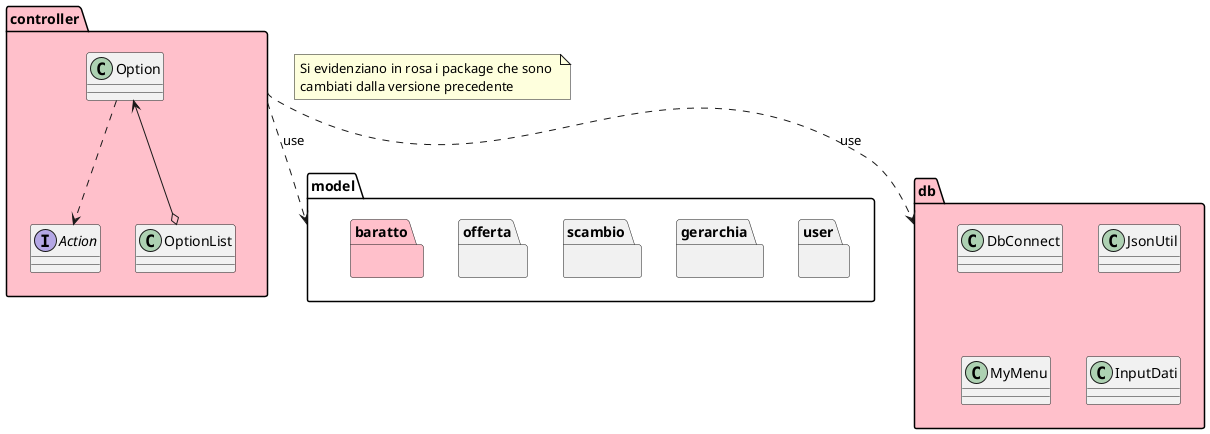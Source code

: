 @startuml package

note as n1
    Si evidenziano in rosa i package che sono 
    cambiati dalla versione precedente
end note

package controller #Pink{
    interface Action{}
    class Option{}
    class OptionList{}
    Option <--o OptionList
    Option ..> Action
}

package model{
    package user {}
    package gerarchia{}
    package scambio {}
    package offerta {}
    package baratto #Pink {}
}
package db #Pink{
    class DbConnect {}
    class JsonUtil{}
    class MyMenu{}
    class InputDati{}
}

controller ..> model: use
controller ..> db: use

@enduml